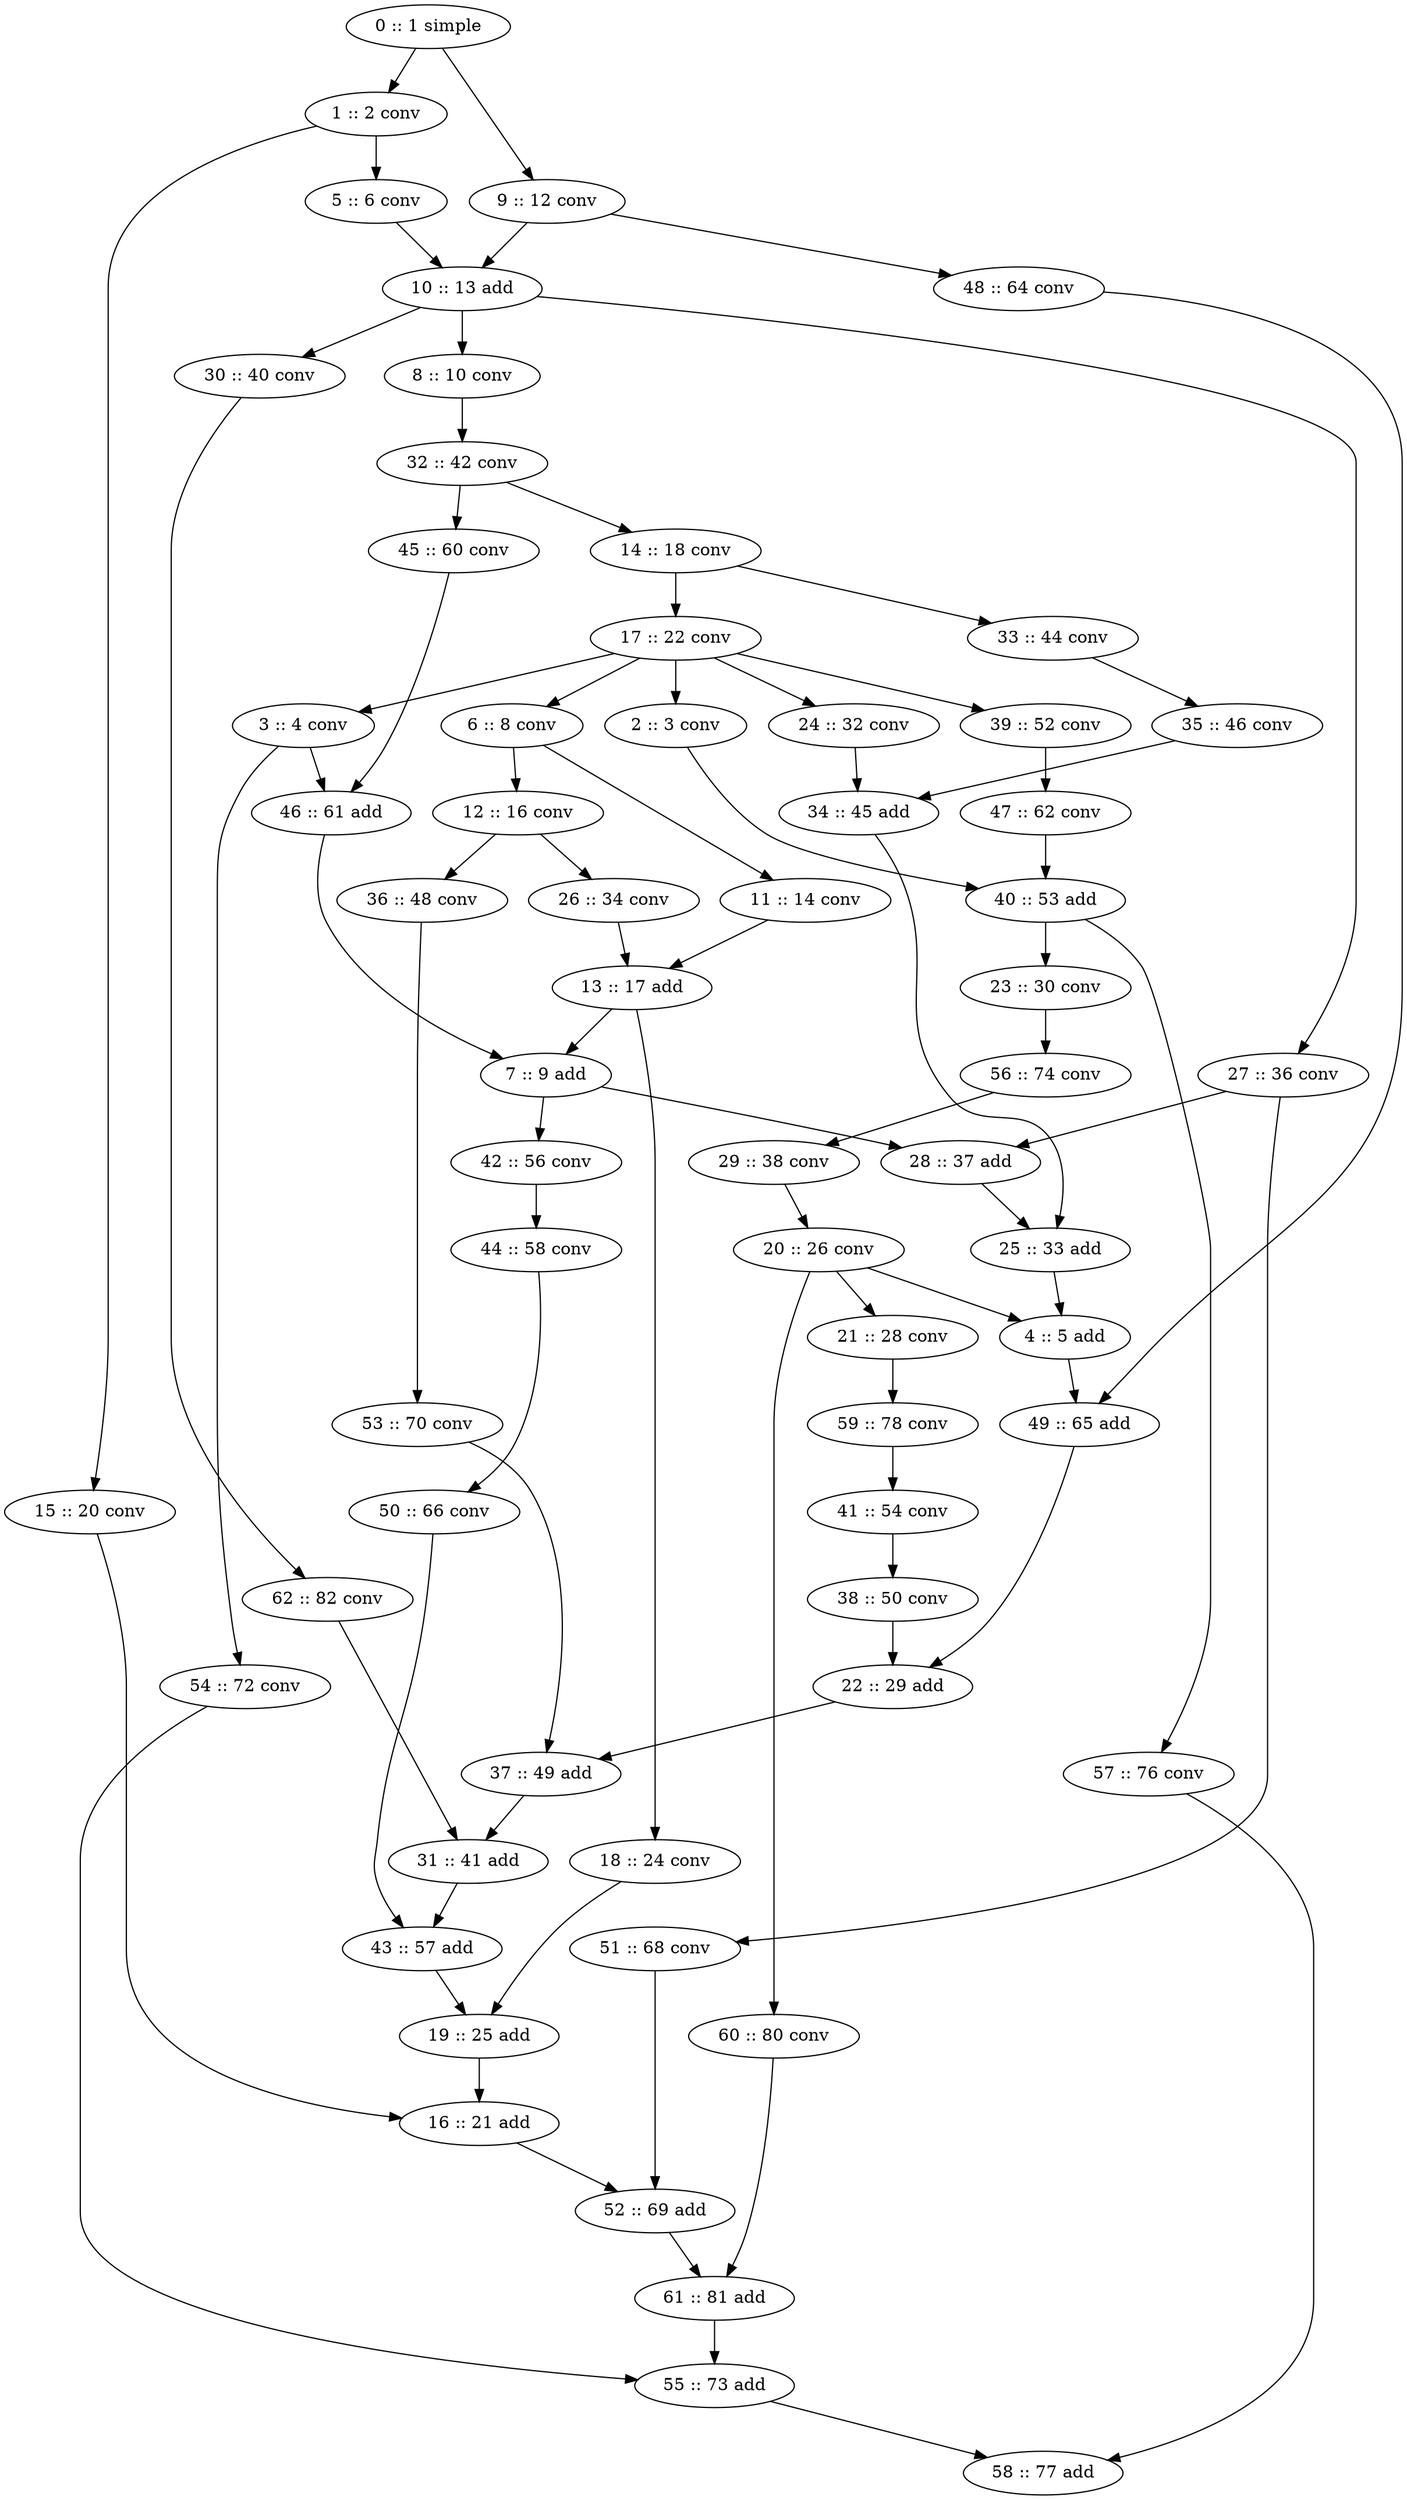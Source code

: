 // ./images/archi.gv
digraph "./images/archi" {
	0 [label="0 :: 1 simple"]
	1 [label="1 :: 2 conv"]
	2 [label="2 :: 3 conv"]
	3 [label="3 :: 4 conv"]
	4 [label="4 :: 5 add"]
	5 [label="5 :: 6 conv"]
	6 [label="6 :: 8 conv"]
	7 [label="7 :: 9 add"]
	8 [label="8 :: 10 conv"]
	9 [label="9 :: 12 conv"]
	10 [label="10 :: 13 add"]
	11 [label="11 :: 14 conv"]
	12 [label="12 :: 16 conv"]
	13 [label="13 :: 17 add"]
	14 [label="14 :: 18 conv"]
	15 [label="15 :: 20 conv"]
	16 [label="16 :: 21 add"]
	17 [label="17 :: 22 conv"]
	18 [label="18 :: 24 conv"]
	19 [label="19 :: 25 add"]
	20 [label="20 :: 26 conv"]
	21 [label="21 :: 28 conv"]
	22 [label="22 :: 29 add"]
	23 [label="23 :: 30 conv"]
	24 [label="24 :: 32 conv"]
	25 [label="25 :: 33 add"]
	26 [label="26 :: 34 conv"]
	27 [label="27 :: 36 conv"]
	28 [label="28 :: 37 add"]
	29 [label="29 :: 38 conv"]
	30 [label="30 :: 40 conv"]
	31 [label="31 :: 41 add"]
	32 [label="32 :: 42 conv"]
	33 [label="33 :: 44 conv"]
	34 [label="34 :: 45 add"]
	35 [label="35 :: 46 conv"]
	36 [label="36 :: 48 conv"]
	37 [label="37 :: 49 add"]
	38 [label="38 :: 50 conv"]
	39 [label="39 :: 52 conv"]
	40 [label="40 :: 53 add"]
	41 [label="41 :: 54 conv"]
	42 [label="42 :: 56 conv"]
	43 [label="43 :: 57 add"]
	44 [label="44 :: 58 conv"]
	45 [label="45 :: 60 conv"]
	46 [label="46 :: 61 add"]
	47 [label="47 :: 62 conv"]
	48 [label="48 :: 64 conv"]
	49 [label="49 :: 65 add"]
	50 [label="50 :: 66 conv"]
	51 [label="51 :: 68 conv"]
	52 [label="52 :: 69 add"]
	53 [label="53 :: 70 conv"]
	54 [label="54 :: 72 conv"]
	55 [label="55 :: 73 add"]
	56 [label="56 :: 74 conv"]
	57 [label="57 :: 76 conv"]
	58 [label="58 :: 77 add"]
	59 [label="59 :: 78 conv"]
	60 [label="60 :: 80 conv"]
	61 [label="61 :: 81 add"]
	62 [label="62 :: 82 conv"]
	0 -> 1
	0 -> 9
	1 -> 5
	1 -> 15
	2 -> 40
	3 -> 46
	3 -> 54
	4 -> 49
	5 -> 10
	6 -> 11
	6 -> 12
	7 -> 28
	7 -> 42
	8 -> 32
	9 -> 10
	9 -> 48
	10 -> 8
	10 -> 27
	10 -> 30
	11 -> 13
	12 -> 26
	12 -> 36
	13 -> 7
	13 -> 18
	14 -> 17
	14 -> 33
	15 -> 16
	16 -> 52
	17 -> 2
	17 -> 3
	17 -> 6
	17 -> 24
	17 -> 39
	18 -> 19
	19 -> 16
	20 -> 4
	20 -> 21
	20 -> 60
	21 -> 59
	22 -> 37
	23 -> 56
	24 -> 34
	25 -> 4
	26 -> 13
	27 -> 28
	27 -> 51
	28 -> 25
	29 -> 20
	30 -> 62
	31 -> 43
	32 -> 14
	32 -> 45
	33 -> 35
	34 -> 25
	35 -> 34
	36 -> 53
	37 -> 31
	38 -> 22
	39 -> 47
	40 -> 23
	40 -> 57
	41 -> 38
	42 -> 44
	43 -> 19
	44 -> 50
	45 -> 46
	46 -> 7
	47 -> 40
	48 -> 49
	49 -> 22
	50 -> 43
	51 -> 52
	52 -> 61
	53 -> 37
	54 -> 55
	55 -> 58
	56 -> 29
	57 -> 58
	59 -> 41
	60 -> 61
	61 -> 55
	62 -> 31
}
